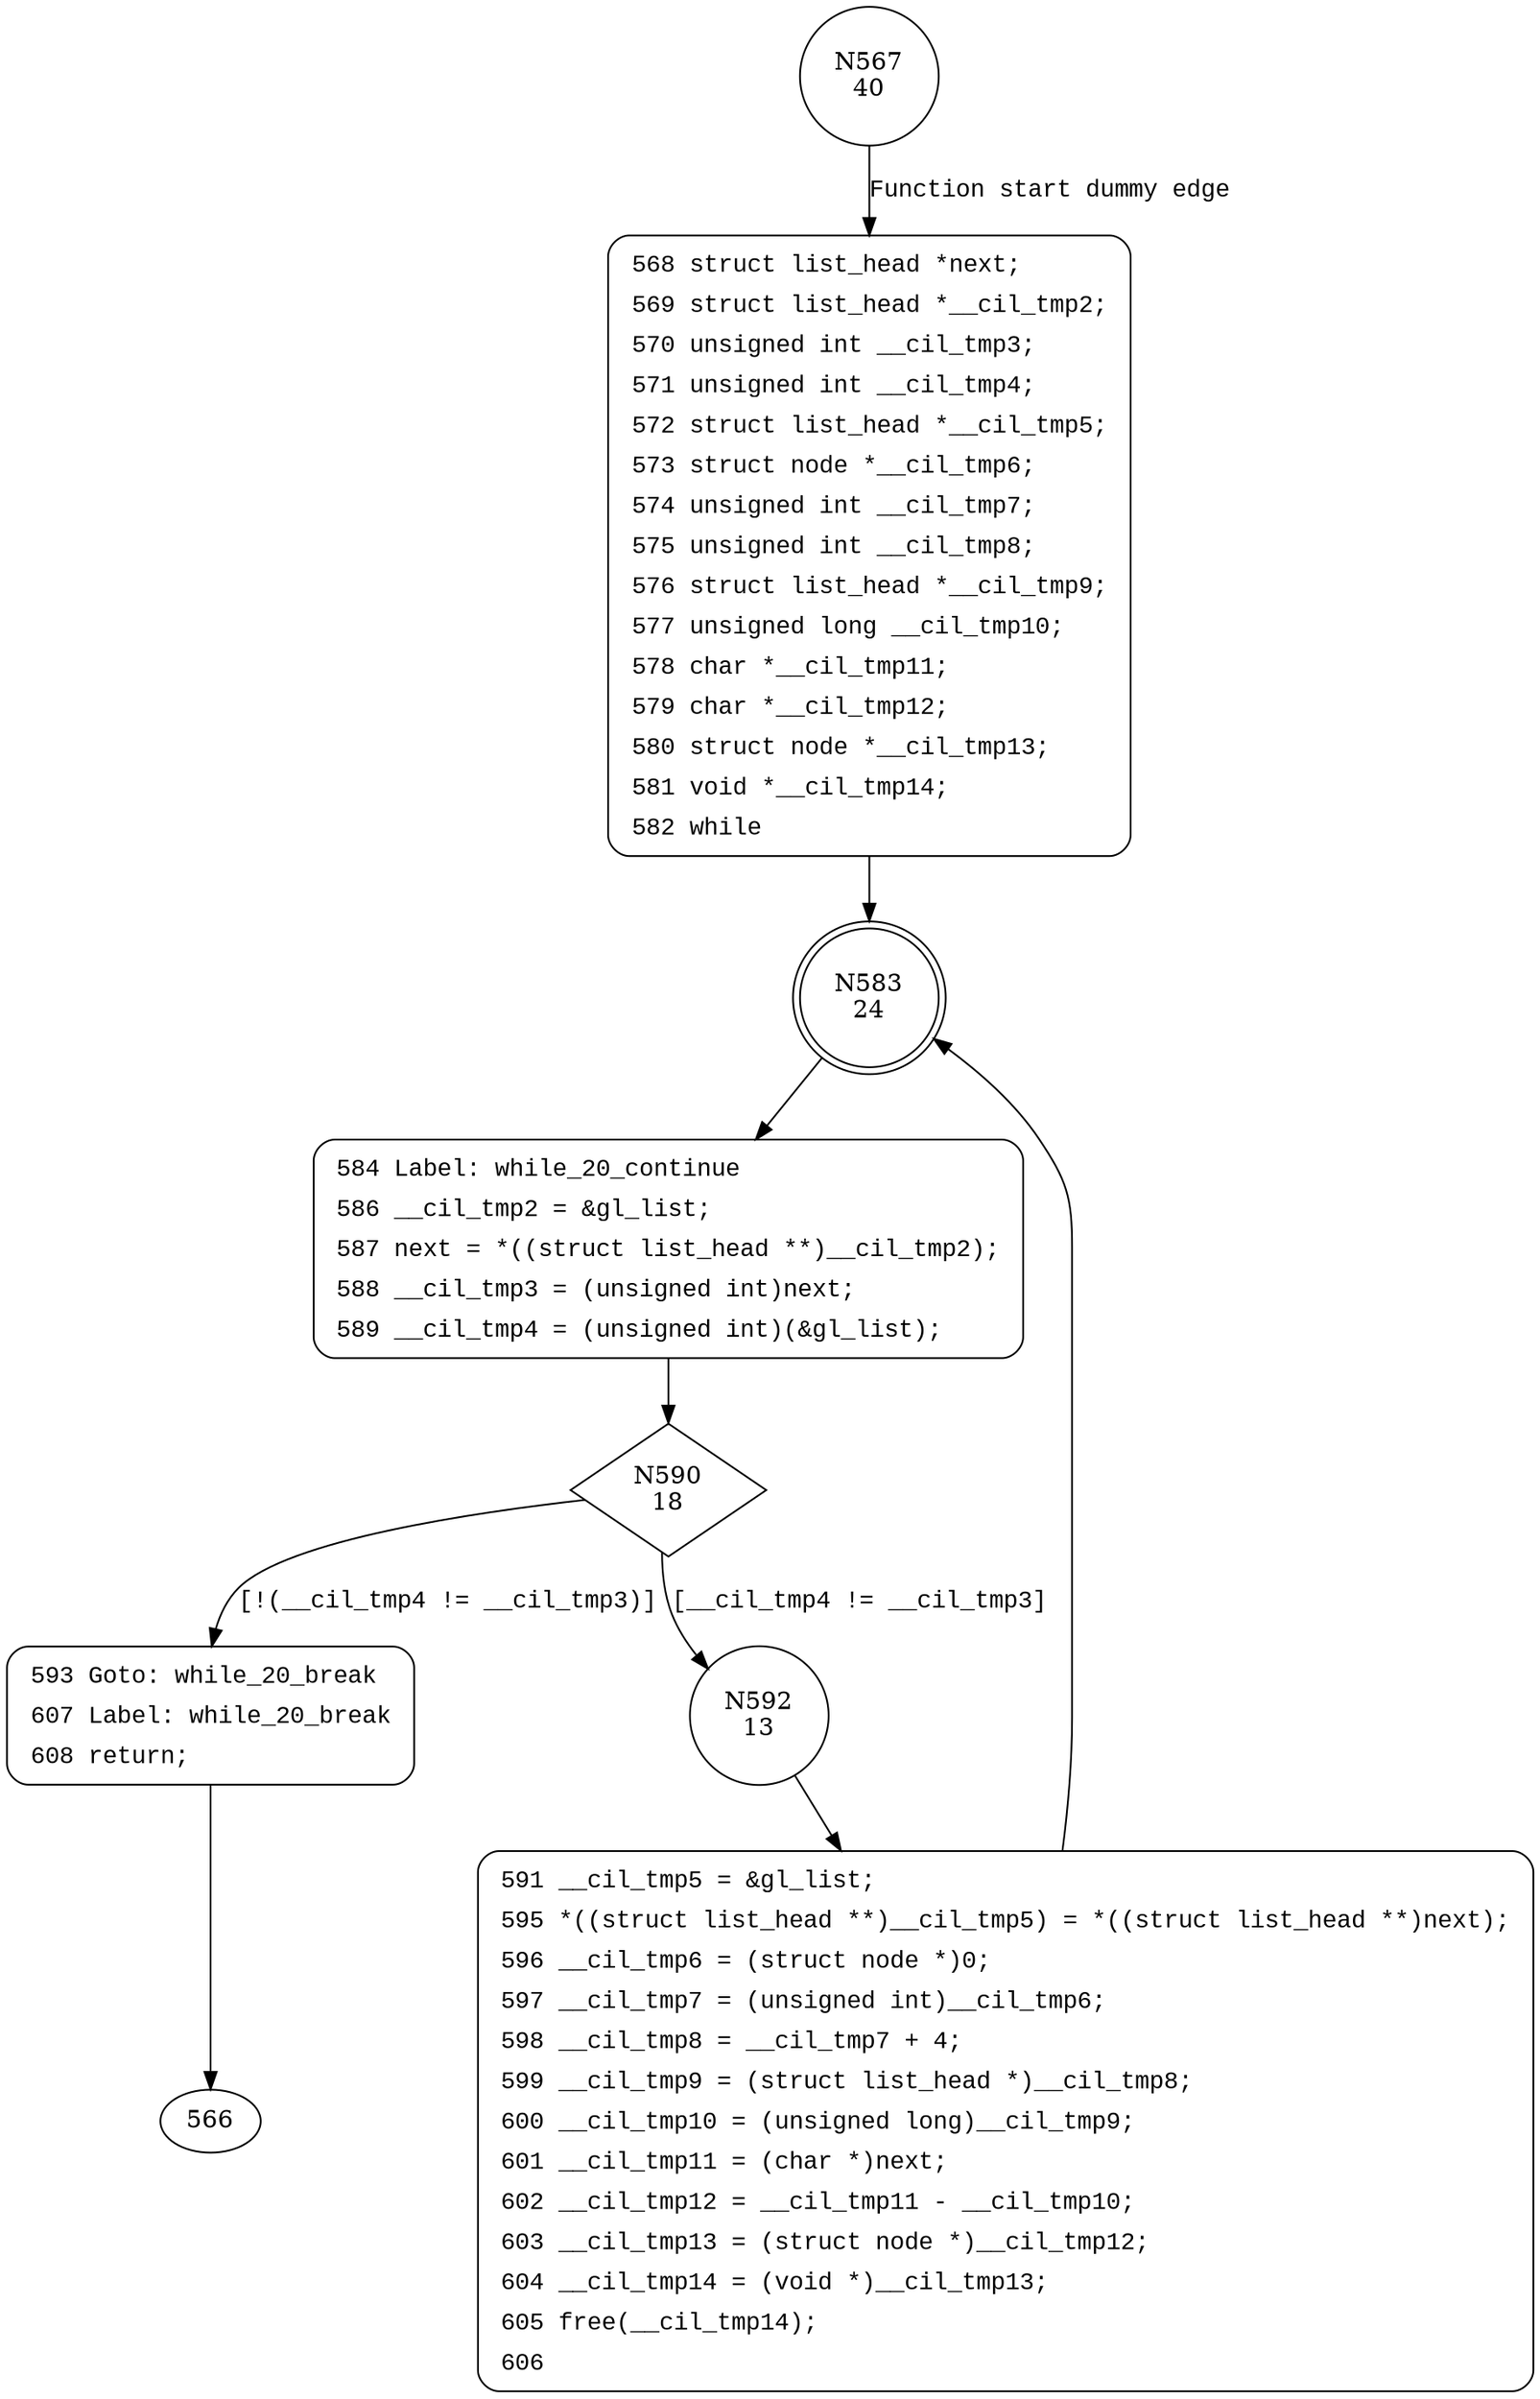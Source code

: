 digraph gl_destroy {
567 [shape="circle" label="N567\n40"]
568 [shape="circle" label="N568\n39"]
583 [shape="doublecircle" label="N583\n24"]
584 [shape="circle" label="N584\n23"]
590 [shape="diamond" label="N590\n18"]
592 [shape="circle" label="N592\n13"]
593 [shape="circle" label="N593\n17"]
591 [shape="circle" label="N591\n12"]
568 [style="filled,bold" penwidth="1" fillcolor="white" fontname="Courier New" shape="Mrecord" label=<<table border="0" cellborder="0" cellpadding="3" bgcolor="white"><tr><td align="right">568</td><td align="left">struct list_head *next;</td></tr><tr><td align="right">569</td><td align="left">struct list_head *__cil_tmp2;</td></tr><tr><td align="right">570</td><td align="left">unsigned int __cil_tmp3;</td></tr><tr><td align="right">571</td><td align="left">unsigned int __cil_tmp4;</td></tr><tr><td align="right">572</td><td align="left">struct list_head *__cil_tmp5;</td></tr><tr><td align="right">573</td><td align="left">struct node *__cil_tmp6;</td></tr><tr><td align="right">574</td><td align="left">unsigned int __cil_tmp7;</td></tr><tr><td align="right">575</td><td align="left">unsigned int __cil_tmp8;</td></tr><tr><td align="right">576</td><td align="left">struct list_head *__cil_tmp9;</td></tr><tr><td align="right">577</td><td align="left">unsigned long __cil_tmp10;</td></tr><tr><td align="right">578</td><td align="left">char *__cil_tmp11;</td></tr><tr><td align="right">579</td><td align="left">char *__cil_tmp12;</td></tr><tr><td align="right">580</td><td align="left">struct node *__cil_tmp13;</td></tr><tr><td align="right">581</td><td align="left">void *__cil_tmp14;</td></tr><tr><td align="right">582</td><td align="left">while</td></tr></table>>]
568 -> 583[label=""]
584 [style="filled,bold" penwidth="1" fillcolor="white" fontname="Courier New" shape="Mrecord" label=<<table border="0" cellborder="0" cellpadding="3" bgcolor="white"><tr><td align="right">584</td><td align="left">Label: while_20_continue</td></tr><tr><td align="right">586</td><td align="left">__cil_tmp2 = &amp;gl_list;</td></tr><tr><td align="right">587</td><td align="left">next = *((struct list_head **)__cil_tmp2);</td></tr><tr><td align="right">588</td><td align="left">__cil_tmp3 = (unsigned int)next;</td></tr><tr><td align="right">589</td><td align="left">__cil_tmp4 = (unsigned int)(&amp;gl_list);</td></tr></table>>]
584 -> 590[label=""]
593 [style="filled,bold" penwidth="1" fillcolor="white" fontname="Courier New" shape="Mrecord" label=<<table border="0" cellborder="0" cellpadding="3" bgcolor="white"><tr><td align="right">593</td><td align="left">Goto: while_20_break</td></tr><tr><td align="right">607</td><td align="left">Label: while_20_break</td></tr><tr><td align="right">608</td><td align="left">return;</td></tr></table>>]
593 -> 566[label=""]
591 [style="filled,bold" penwidth="1" fillcolor="white" fontname="Courier New" shape="Mrecord" label=<<table border="0" cellborder="0" cellpadding="3" bgcolor="white"><tr><td align="right">591</td><td align="left">__cil_tmp5 = &amp;gl_list;</td></tr><tr><td align="right">595</td><td align="left">*((struct list_head **)__cil_tmp5) = *((struct list_head **)next);</td></tr><tr><td align="right">596</td><td align="left">__cil_tmp6 = (struct node *)0;</td></tr><tr><td align="right">597</td><td align="left">__cil_tmp7 = (unsigned int)__cil_tmp6;</td></tr><tr><td align="right">598</td><td align="left">__cil_tmp8 = __cil_tmp7 + 4;</td></tr><tr><td align="right">599</td><td align="left">__cil_tmp9 = (struct list_head *)__cil_tmp8;</td></tr><tr><td align="right">600</td><td align="left">__cil_tmp10 = (unsigned long)__cil_tmp9;</td></tr><tr><td align="right">601</td><td align="left">__cil_tmp11 = (char *)next;</td></tr><tr><td align="right">602</td><td align="left">__cil_tmp12 = __cil_tmp11 - __cil_tmp10;</td></tr><tr><td align="right">603</td><td align="left">__cil_tmp13 = (struct node *)__cil_tmp12;</td></tr><tr><td align="right">604</td><td align="left">__cil_tmp14 = (void *)__cil_tmp13;</td></tr><tr><td align="right">605</td><td align="left">free(__cil_tmp14);</td></tr><tr><td align="right">606</td><td align="left"></td></tr></table>>]
591 -> 583[label=""]
567 -> 568 [label="Function start dummy edge" fontname="Courier New"]
583 -> 584 [label="" fontname="Courier New"]
590 -> 592 [label="[__cil_tmp4 != __cil_tmp3]" fontname="Courier New"]
590 -> 593 [label="[!(__cil_tmp4 != __cil_tmp3)]" fontname="Courier New"]
592 -> 591 [label="" fontname="Courier New"]
}